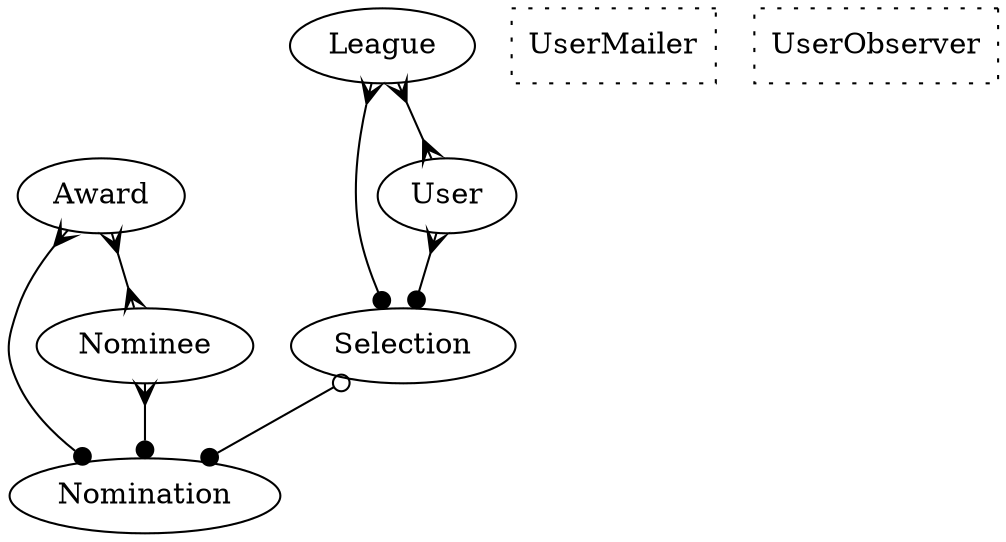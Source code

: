 digraph models_diagram {
	graph[overlap=false, splines=true]
	"Award" []
	"League" []
	"Nomination" []
	"Nominee" []
	"Selection" []
	"User" []
	"UserMailer" [shape=box, style=dotted, label="UserMailer"]
	"UserObserver" [shape=box, style=dotted, label="UserObserver"]
	"Award" -> "Nomination" [arrowtail=crow, arrowhead=dot, dir=both]
	"Award" -> "Nominee" [arrowtail=crow, arrowhead=crow, dir=both]
	"League" -> "User" [arrowtail=crow, arrowhead=crow, dir=both]
	"League" -> "Selection" [arrowtail=crow, arrowhead=dot, dir=both]
	"Nominee" -> "Nomination" [arrowtail=crow, arrowhead=dot, dir=both]
	"Selection" -> "Nomination" [arrowtail=odot, arrowhead=dot, dir=both]
	"User" -> "Selection" [arrowtail=crow, arrowhead=dot, dir=both]
}
